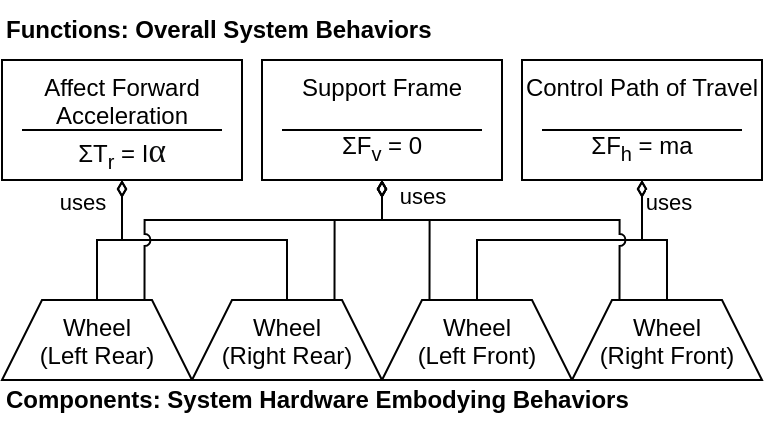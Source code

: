 <mxfile version="24.2.5" type="device">
  <diagram name="Page-1" id="Nw-w0KSGbqff3o7PbSYP">
    <mxGraphModel dx="574" dy="338" grid="1" gridSize="10" guides="1" tooltips="1" connect="1" arrows="1" fold="1" page="1" pageScale="1" pageWidth="850" pageHeight="1100" math="0" shadow="0">
      <root>
        <mxCell id="0" />
        <mxCell id="1" parent="0" />
        <mxCell id="zk6ai54gSPiEqs_nl9bK-13" style="rounded=0;orthogonalLoop=1;jettySize=auto;html=1;exitX=0.5;exitY=1;exitDx=0;exitDy=0;entryX=0.5;entryY=0;entryDx=0;entryDy=0;startArrow=diamondThin;startFill=0;edgeStyle=orthogonalEdgeStyle;jumpStyle=none;endArrow=none;endFill=0;" parent="1" source="zk6ai54gSPiEqs_nl9bK-14" target="zk6ai54gSPiEqs_nl9bK-17" edge="1">
          <mxGeometry relative="1" as="geometry" />
        </mxCell>
        <mxCell id="zk6ai54gSPiEqs_nl9bK-1" style="rounded=0;orthogonalLoop=1;jettySize=auto;html=1;exitX=0.5;exitY=1;exitDx=0;exitDy=0;entryX=0.5;entryY=0;entryDx=0;entryDy=0;startArrow=diamondThin;startFill=0;edgeStyle=orthogonalEdgeStyle;jumpStyle=arc;endArrow=none;endFill=0;" parent="1" source="zk6ai54gSPiEqs_nl9bK-4" target="zk6ai54gSPiEqs_nl9bK-16" edge="1">
          <mxGeometry relative="1" as="geometry" />
        </mxCell>
        <mxCell id="zk6ai54gSPiEqs_nl9bK-2" style="rounded=0;orthogonalLoop=1;jettySize=auto;html=1;entryX=0.5;entryY=0;entryDx=0;entryDy=0;startArrow=diamondThin;startFill=0;edgeStyle=orthogonalEdgeStyle;exitX=0.5;exitY=1;exitDx=0;exitDy=0;endArrow=none;endFill=0;" parent="1" source="zk6ai54gSPiEqs_nl9bK-4" target="zk6ai54gSPiEqs_nl9bK-15" edge="1">
          <mxGeometry relative="1" as="geometry">
            <mxPoint x="310" y="150" as="sourcePoint" />
          </mxGeometry>
        </mxCell>
        <mxCell id="zk6ai54gSPiEqs_nl9bK-3" value="uses" style="edgeLabel;html=1;align=center;verticalAlign=middle;resizable=0;points=[];" parent="zk6ai54gSPiEqs_nl9bK-2" vertex="1" connectable="0">
          <mxGeometry x="-0.707" relative="1" as="geometry">
            <mxPoint x="-20" as="offset" />
          </mxGeometry>
        </mxCell>
        <mxCell id="zk6ai54gSPiEqs_nl9bK-4" value="Affect Forward Acceleration&lt;br&gt;ΣT&lt;sub&gt;r&lt;/sub&gt; = I&lt;span style=&quot;margin: 0px; padding: 0px; border: 0px; font-variant-numeric: inherit; font-variant-east-asian: inherit; font-variant-alternates: inherit; font-variant-position: inherit; font-stretch: inherit; line-height: normal; font-family: MathJax_Math-italic; font-optical-sizing: inherit; font-kerning: inherit; font-feature-settings: inherit; font-variation-settings: inherit; font-size: 16.65px; vertical-align: 0px; box-sizing: content-box; transition: none 0s ease 0s; --theme-base-primary-color-h: 193.462; --theme-base-primary-color-s: 67.241%; --theme-base-primary-color-l: 45.49%; --theme-primary-custom-100: hsl(var(--theme-base-primary-color-h), var(--theme-base-primary-color-s), calc(var(--theme-base-primary-color-l) + ((100% - var(--theme-base-primary-color-l)) * .9))); --theme-primary-custom-200: hsl(var(--theme-base-primary-color-h), var(--theme-base-primary-color-s), calc(var(--theme-base-primary-color-l) + ((100% - var(--theme-base-primary-color-l)) * .75))); --theme-primary-custom-300: hsl(var(--theme-base-primary-color-h), var(--theme-base-primary-color-s), calc(var(--theme-base-primary-color-l) + ((100% - var(--theme-base-primary-color-l)) * .5))); --theme-primary-custom-400: hsl(var(--theme-base-primary-color-h), var(--theme-base-primary-color-s), var(--theme-base-primary-color-l)); --theme-primary-custom-500: hsl(var(--theme-base-primary-color-h), var(--theme-base-primary-color-s), calc(var(--theme-base-primary-color-l) + (var(--theme-base-primary-color-l) * -.3))); --theme-primary-custom-600: hsl(var(--theme-base-primary-color-h), var(--theme-base-primary-color-s), calc(var(--theme-base-primary-color-l) + (var(--theme-base-primary-color-l) * -.6))); --theme-primary-custom: var(--theme-primary-custom-400); --theme-button-color: var(--theme-primary); --theme-button-hover-color: var(--theme-primary-400); --theme-button-hover-background-color: var(--theme-primary-100); --theme-button-active-background-color: var(--theme-primary-200); --theme-button-selected-color: var(--theme-primary-600); --theme-button-selected-background-color: var(--theme-primary-300); --theme-button-outlined-border-color: var(--theme-primary-400); --theme-button-outlined-selected-border-color: var(--theme-primary-500); --theme-button-primary-color: var(--white); --theme-button-primary-active-color: var(--white); --theme-button-primary-hover-color: var(--white); --theme-button-primary-selected-color: var(--white); --theme-button-primary-background-color: var(--theme-primary-400); --theme-button-primary-active-background-color: var(--theme-primary-600); --theme-button-primary-hover-background-color: var(--theme-primary-500); --theme-button-primary-selected-background-color: var(--theme-primary-600); --theme-background-color: var(--white); --theme-background-position: top left; --theme-background-repeat: repeat; --theme-background-size: auto; --theme-background-attachment: auto; --theme-content-background-color: var(--white); --theme-content-border-color: var(--black-225); --theme-header-background-color: #d8eade; --theme-header-background-position: center left; --theme-header-background-repeat: repeat; --theme-header-background-size: 71px 71px; --theme-header-background-border-bottom: 0; --theme-header-link-color: var(--theme-primary); --theme-header-sponsored-color: hsla(0,0%,100%,0.4); --theme-header-foreground-color: transparent; --theme-header-foreground-position: bottom right; --theme-header-foreground-repeat: no-repeat; --theme-header-foreground-size: auto; --theme-footer-background-color: #d8eade; --theme-footer-background-position: top left; --theme-footer-background-repeat: repeat; --theme-footer-background-size: 71px 71px; --theme-footer-background-border-top: 0; --theme-footer-title-color: var(--black-500); --theme-footer-text-color: var(--black-400); --theme-footer-link-color: #047595; --theme-footer-link-color-hover: #035A72; --theme-footer-divider-color: var(--black-225); --theme-footer-padding-top: 0; --theme-footer-padding-bottom: 0; --theme-link-color: #0587AC; --theme-link-color-hover: #06aede; --theme-link-color-visited: #023949; --theme-tag-color: #5A8788; --theme-tag-background-color: #EBF5F5; --theme-tag-border-color: #CEEAEA; --theme-tag-hover-color: #507879; --theme-tag-hover-background-color: #daeded; --theme-tag-hover-border-color: #bce2e2; --theme-tag-required-color: var(--white); --theme-tag-required-background-color: var(--theme-secondary-500); --theme-tag-required-border-color: transparent; --theme-tag-required-hover-color: var(--white); --theme-tag-required-hover-background-color: var(--theme-secondary-400); --theme-tag-required-hover-border-color: transparent; --theme-body-font-family: var(--ff-sans); --theme-body-font-color: var(--black-600); --theme-post-title-font-family: var(--ff-serif); --theme-post-title-color: var(--theme-link-color); --theme-post-title-color-hover: var(--theme-link-color-hover); --theme-post-title-color-visited: var(--theme-link-color-visited); --theme-post-body-font-family: var(--ff-serif); --theme-post-owner-background-color: var(--theme-primary-100); --theme-post-owner-new-background-color: var(--theme-primary-200); --theme-topbar-bottom-border: none; display: inline; position: static; color: rgb(12, 13, 14); background-color: rgb(255, 255, 255);&quot; id=&quot;MathJax-Span-110&quot; class=&quot;mi&quot;&gt;α&lt;/span&gt;" style="rounded=0;whiteSpace=wrap;html=1;verticalAlign=top;" parent="1" vertex="1">
          <mxGeometry x="250" y="90" width="120" height="60" as="geometry" />
        </mxCell>
        <mxCell id="zk6ai54gSPiEqs_nl9bK-5" style="rounded=0;orthogonalLoop=1;jettySize=auto;html=1;exitX=0.5;exitY=1;exitDx=0;exitDy=0;entryX=0.75;entryY=0;entryDx=0;entryDy=0;startArrow=diamondThin;startFill=0;edgeStyle=orthogonalEdgeStyle;jumpStyle=arc;endArrow=none;endFill=0;" parent="1" source="zk6ai54gSPiEqs_nl9bK-10" target="zk6ai54gSPiEqs_nl9bK-15" edge="1">
          <mxGeometry relative="1" as="geometry">
            <Array as="points">
              <mxPoint x="440" y="170" />
              <mxPoint x="321" y="170" />
            </Array>
          </mxGeometry>
        </mxCell>
        <mxCell id="zk6ai54gSPiEqs_nl9bK-6" style="rounded=0;orthogonalLoop=1;jettySize=auto;html=1;exitX=0.5;exitY=1;exitDx=0;exitDy=0;entryX=0.75;entryY=0;entryDx=0;entryDy=0;startArrow=diamondThin;startFill=0;edgeStyle=orthogonalEdgeStyle;endArrow=none;endFill=0;" parent="1" source="zk6ai54gSPiEqs_nl9bK-10" target="zk6ai54gSPiEqs_nl9bK-16" edge="1">
          <mxGeometry relative="1" as="geometry">
            <Array as="points">
              <mxPoint x="440" y="170" />
              <mxPoint x="416" y="170" />
            </Array>
          </mxGeometry>
        </mxCell>
        <mxCell id="zk6ai54gSPiEqs_nl9bK-7" style="rounded=0;orthogonalLoop=1;jettySize=auto;html=1;exitX=0.5;exitY=1;exitDx=0;exitDy=0;entryX=0.25;entryY=0;entryDx=0;entryDy=0;startArrow=diamondThin;startFill=0;edgeStyle=orthogonalEdgeStyle;endArrow=none;endFill=0;" parent="1" source="zk6ai54gSPiEqs_nl9bK-10" target="zk6ai54gSPiEqs_nl9bK-17" edge="1">
          <mxGeometry relative="1" as="geometry">
            <Array as="points">
              <mxPoint x="440" y="170" />
              <mxPoint x="464" y="170" />
            </Array>
          </mxGeometry>
        </mxCell>
        <mxCell id="zk6ai54gSPiEqs_nl9bK-8" style="rounded=0;orthogonalLoop=1;jettySize=auto;html=1;exitX=0.5;exitY=1;exitDx=0;exitDy=0;entryX=0.25;entryY=0;entryDx=0;entryDy=0;startArrow=diamondThin;startFill=0;edgeStyle=orthogonalEdgeStyle;jumpStyle=arc;endArrow=none;endFill=0;" parent="1" source="zk6ai54gSPiEqs_nl9bK-10" target="zk6ai54gSPiEqs_nl9bK-18" edge="1">
          <mxGeometry relative="1" as="geometry">
            <Array as="points">
              <mxPoint x="440" y="170" />
              <mxPoint x="559" y="170" />
            </Array>
          </mxGeometry>
        </mxCell>
        <mxCell id="zk6ai54gSPiEqs_nl9bK-9" value="uses" style="edgeLabel;html=1;align=center;verticalAlign=middle;resizable=0;points=[];" parent="zk6ai54gSPiEqs_nl9bK-8" vertex="1" connectable="0">
          <mxGeometry x="-0.909" relative="1" as="geometry">
            <mxPoint x="20" as="offset" />
          </mxGeometry>
        </mxCell>
        <mxCell id="zk6ai54gSPiEqs_nl9bK-10" value="Support Frame&lt;br&gt;&lt;br&gt;ΣF&lt;sub&gt;v&lt;/sub&gt; = 0" style="rounded=0;whiteSpace=wrap;html=1;verticalAlign=top;" parent="1" vertex="1">
          <mxGeometry x="380" y="90" width="120" height="60" as="geometry" />
        </mxCell>
        <mxCell id="zk6ai54gSPiEqs_nl9bK-11" style="rounded=0;orthogonalLoop=1;jettySize=auto;html=1;exitX=0.5;exitY=1;exitDx=0;exitDy=0;entryX=0.5;entryY=0;entryDx=0;entryDy=0;startArrow=diamondThin;startFill=0;edgeStyle=orthogonalEdgeStyle;endArrow=none;endFill=0;" parent="1" source="zk6ai54gSPiEqs_nl9bK-14" target="zk6ai54gSPiEqs_nl9bK-18" edge="1">
          <mxGeometry relative="1" as="geometry" />
        </mxCell>
        <mxCell id="zk6ai54gSPiEqs_nl9bK-12" value="uses" style="edgeLabel;html=1;align=center;verticalAlign=middle;resizable=0;points=[];" parent="zk6ai54gSPiEqs_nl9bK-11" vertex="1" connectable="0">
          <mxGeometry x="-0.69" y="3" relative="1" as="geometry">
            <mxPoint x="10" as="offset" />
          </mxGeometry>
        </mxCell>
        <mxCell id="zk6ai54gSPiEqs_nl9bK-14" value="Control Path of Travel&lt;br&gt;&lt;br&gt;ΣF&lt;sub style=&quot;border-color: var(--border-color);&quot;&gt;h&lt;/sub&gt;&amp;nbsp;= ma" style="rounded=0;whiteSpace=wrap;html=1;verticalAlign=top;" parent="1" vertex="1">
          <mxGeometry x="510" y="90" width="120" height="60" as="geometry" />
        </mxCell>
        <mxCell id="zk6ai54gSPiEqs_nl9bK-15" value="Wheel&lt;br&gt;(Left Rear)" style="shape=trapezoid;perimeter=trapezoidPerimeter;whiteSpace=wrap;html=1;fixedSize=1;verticalAlign=top;" parent="1" vertex="1">
          <mxGeometry x="250" y="210" width="95" height="40" as="geometry" />
        </mxCell>
        <mxCell id="zk6ai54gSPiEqs_nl9bK-16" value="Wheel&lt;br&gt;(Right Rear)" style="shape=trapezoid;perimeter=trapezoidPerimeter;whiteSpace=wrap;html=1;fixedSize=1;verticalAlign=top;" parent="1" vertex="1">
          <mxGeometry x="345" y="210" width="95" height="40" as="geometry" />
        </mxCell>
        <mxCell id="zk6ai54gSPiEqs_nl9bK-17" value="Wheel&lt;br&gt;(Left Front)" style="shape=trapezoid;perimeter=trapezoidPerimeter;whiteSpace=wrap;html=1;fixedSize=1;verticalAlign=top;" parent="1" vertex="1">
          <mxGeometry x="440" y="210" width="95" height="40" as="geometry" />
        </mxCell>
        <mxCell id="zk6ai54gSPiEqs_nl9bK-18" value="Wheel&lt;br&gt;(Right Front)" style="shape=trapezoid;perimeter=trapezoidPerimeter;whiteSpace=wrap;html=1;fixedSize=1;verticalAlign=top;" parent="1" vertex="1">
          <mxGeometry x="535" y="210" width="95" height="40" as="geometry" />
        </mxCell>
        <mxCell id="zk6ai54gSPiEqs_nl9bK-19" value="" style="line;strokeWidth=1;rotatable=0;dashed=0;labelPosition=right;align=left;verticalAlign=middle;spacingTop=0;spacingLeft=6;points=[];portConstraint=eastwest;" parent="1" vertex="1">
          <mxGeometry x="260" y="120" width="100" height="10" as="geometry" />
        </mxCell>
        <mxCell id="zk6ai54gSPiEqs_nl9bK-20" value="" style="line;strokeWidth=1;rotatable=0;dashed=0;labelPosition=right;align=left;verticalAlign=middle;spacingTop=0;spacingLeft=6;points=[];portConstraint=eastwest;" parent="1" vertex="1">
          <mxGeometry x="390" y="120" width="100" height="10" as="geometry" />
        </mxCell>
        <mxCell id="zk6ai54gSPiEqs_nl9bK-21" value="" style="line;strokeWidth=1;rotatable=0;dashed=0;labelPosition=right;align=left;verticalAlign=middle;spacingTop=0;spacingLeft=6;points=[];portConstraint=eastwest;" parent="1" vertex="1">
          <mxGeometry x="520" y="120" width="100" height="10" as="geometry" />
        </mxCell>
        <mxCell id="zk6ai54gSPiEqs_nl9bK-22" value="&lt;b&gt;Functions: Overall System Behaviors&lt;/b&gt;" style="text;html=1;align=left;verticalAlign=middle;whiteSpace=wrap;rounded=0;" parent="1" vertex="1">
          <mxGeometry x="250" y="60" width="220" height="30" as="geometry" />
        </mxCell>
        <mxCell id="zk6ai54gSPiEqs_nl9bK-23" value="&lt;b&gt;Components: System Hardware Embodying Behaviors&lt;/b&gt;" style="text;html=1;align=left;verticalAlign=middle;whiteSpace=wrap;rounded=0;" parent="1" vertex="1">
          <mxGeometry x="250" y="245" width="330" height="30" as="geometry" />
        </mxCell>
      </root>
    </mxGraphModel>
  </diagram>
</mxfile>
